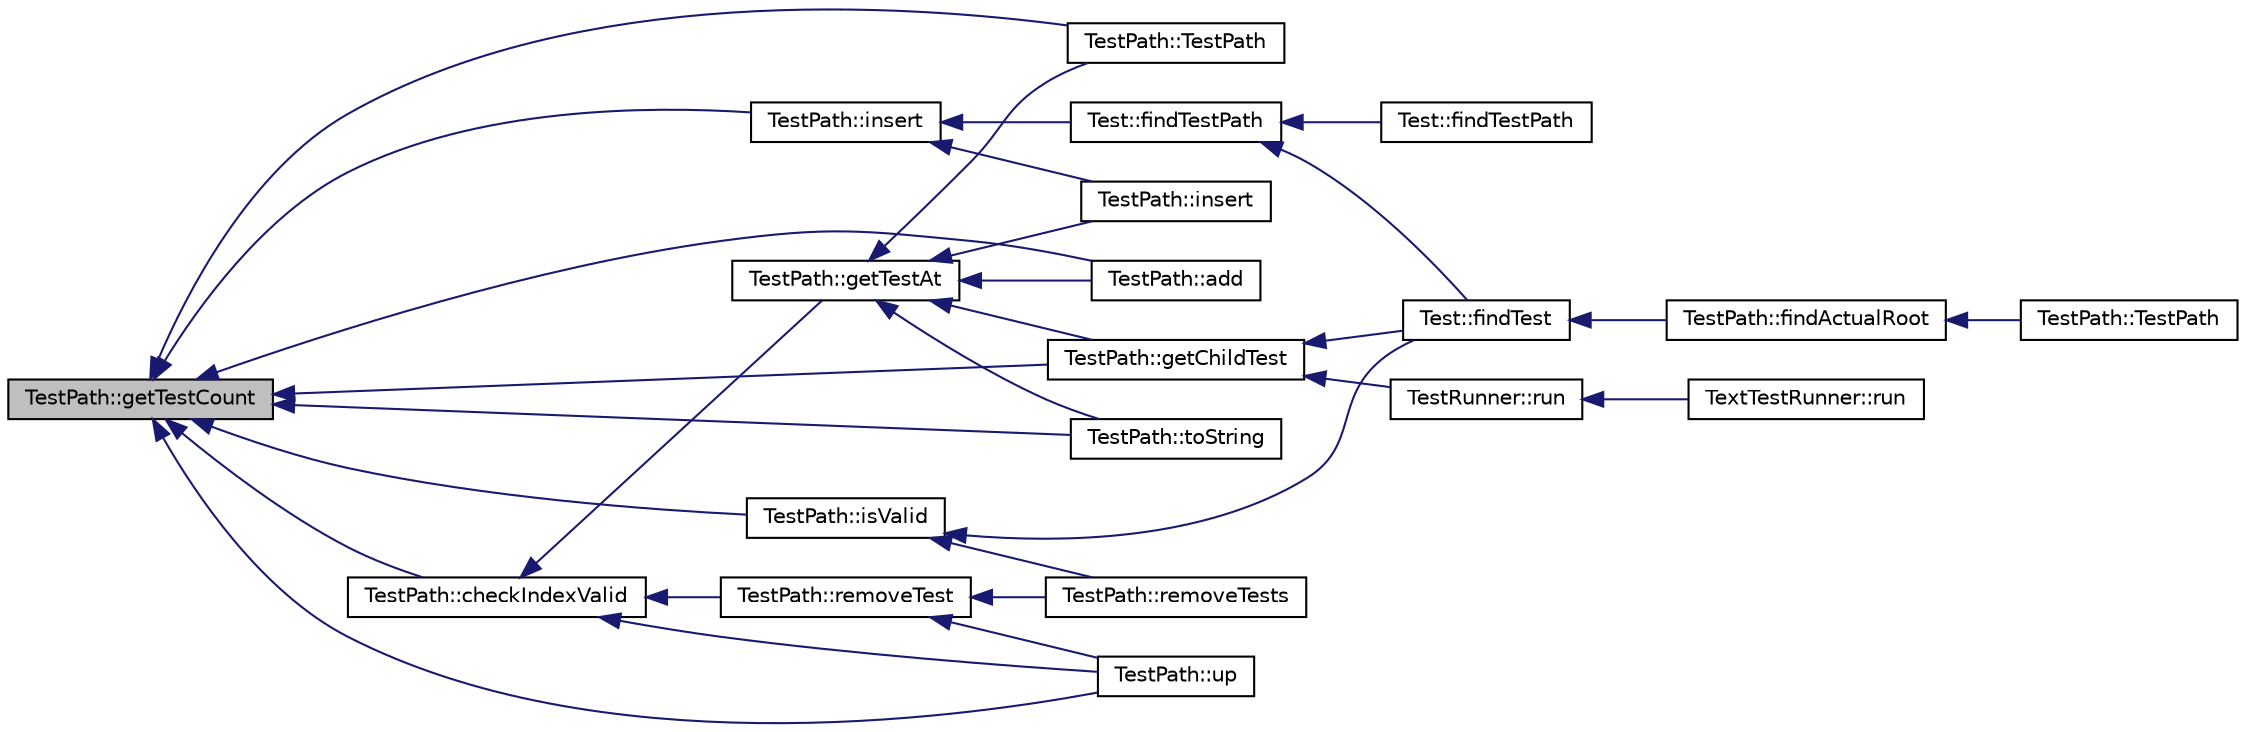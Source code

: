 digraph "TestPath::getTestCount"
{
  edge [fontname="Helvetica",fontsize="10",labelfontname="Helvetica",labelfontsize="10"];
  node [fontname="Helvetica",fontsize="10",shape=record];
  rankdir="LR";
  Node1 [label="TestPath::getTestCount",height=0.2,width=0.4,color="black", fillcolor="grey75", style="filled", fontcolor="black"];
  Node1 -> Node2 [dir="back",color="midnightblue",fontsize="10",style="solid",fontname="Helvetica"];
  Node2 [label="TestPath::TestPath",height=0.2,width=0.4,color="black", fillcolor="white", style="filled",URL="$class_test_path.html#a88605df3449265ce0dd0533399cc2b6d",tooltip="Constructs a path using a slice of another path. "];
  Node1 -> Node3 [dir="back",color="midnightblue",fontsize="10",style="solid",fontname="Helvetica"];
  Node3 [label="TestPath::isValid",height=0.2,width=0.4,color="black", fillcolor="white", style="filled",URL="$class_test_path.html#a91506e7abdbadc31bfb3f1fe9daa75fb",tooltip="Tests if the path contains at least one test. "];
  Node3 -> Node4 [dir="back",color="midnightblue",fontsize="10",style="solid",fontname="Helvetica"];
  Node4 [label="Test::findTest",height=0.2,width=0.4,color="black", fillcolor="white", style="filled",URL="$class_test.html#aba7193712668533f2fa048a93e0f4705",tooltip="Finds the test with the specified name in the hierarchy. "];
  Node4 -> Node5 [dir="back",color="midnightblue",fontsize="10",style="solid",fontname="Helvetica"];
  Node5 [label="TestPath::findActualRoot",height=0.2,width=0.4,color="black", fillcolor="white", style="filled",URL="$class_test_path.html#a4229e1e693fbadd725d532e4a92e7d6d",tooltip="Finds the actual root of a path string and get the path string name components. "];
  Node5 -> Node6 [dir="back",color="midnightblue",fontsize="10",style="solid",fontname="Helvetica"];
  Node6 [label="TestPath::TestPath",height=0.2,width=0.4,color="black", fillcolor="white", style="filled",URL="$class_test_path.html#a5855701e39a328a19f9780a130106cb3",tooltip="Resolves a path from a string returned by toString(). "];
  Node3 -> Node7 [dir="back",color="midnightblue",fontsize="10",style="solid",fontname="Helvetica"];
  Node7 [label="TestPath::removeTests",height=0.2,width=0.4,color="black", fillcolor="white", style="filled",URL="$class_test_path.html#aaec808391ff23e1d7fa2cdc0eba2e9d5",tooltip="Removes all the test from the path. "];
  Node1 -> Node8 [dir="back",color="midnightblue",fontsize="10",style="solid",fontname="Helvetica"];
  Node8 [label="TestPath::add",height=0.2,width=0.4,color="black", fillcolor="white", style="filled",URL="$class_test_path.html#a9f9cba406e45b781952be0216b0db06e",tooltip="Adds all the tests of the specified path. "];
  Node1 -> Node9 [dir="back",color="midnightblue",fontsize="10",style="solid",fontname="Helvetica"];
  Node9 [label="TestPath::insert",height=0.2,width=0.4,color="black", fillcolor="white", style="filled",URL="$class_test_path.html#afd3a125a947101c345b8dc9f9df4cb97",tooltip="Inserts a test at the specified index. "];
  Node9 -> Node10 [dir="back",color="midnightblue",fontsize="10",style="solid",fontname="Helvetica"];
  Node10 [label="Test::findTestPath",height=0.2,width=0.4,color="black", fillcolor="white", style="filled",URL="$class_test.html#ac14ebe5c88d6edf0280f1205626a89bd",tooltip="Finds the test with the specified name and its parents test. "];
  Node10 -> Node4 [dir="back",color="midnightblue",fontsize="10",style="solid",fontname="Helvetica"];
  Node10 -> Node11 [dir="back",color="midnightblue",fontsize="10",style="solid",fontname="Helvetica"];
  Node11 [label="Test::findTestPath",height=0.2,width=0.4,color="black", fillcolor="white", style="filled",URL="$class_test.html#aff5ac29caeb2acf85002cbf16276cda8",tooltip="Finds the specified test and its parents test. "];
  Node9 -> Node12 [dir="back",color="midnightblue",fontsize="10",style="solid",fontname="Helvetica"];
  Node12 [label="TestPath::insert",height=0.2,width=0.4,color="black", fillcolor="white", style="filled",URL="$class_test_path.html#a8debb4ed84303631ed3ff982966408b1",tooltip="Inserts all the tests at the specified path at a given index. "];
  Node1 -> Node13 [dir="back",color="midnightblue",fontsize="10",style="solid",fontname="Helvetica"];
  Node13 [label="TestPath::up",height=0.2,width=0.4,color="black", fillcolor="white", style="filled",URL="$class_test_path.html#aadc2da443ccdd77b093c245e37de97f2",tooltip="Removes the last test. is the path is invalid. "];
  Node1 -> Node14 [dir="back",color="midnightblue",fontsize="10",style="solid",fontname="Helvetica"];
  Node14 [label="TestPath::getChildTest",height=0.2,width=0.4,color="black", fillcolor="white", style="filled",URL="$class_test_path.html#a4f3c6d50ae76ea68dd42a1b59c8beb79",tooltip="Get the last test of the path. "];
  Node14 -> Node4 [dir="back",color="midnightblue",fontsize="10",style="solid",fontname="Helvetica"];
  Node14 -> Node15 [dir="back",color="midnightblue",fontsize="10",style="solid",fontname="Helvetica"];
  Node15 [label="TestRunner::run",height=0.2,width=0.4,color="black", fillcolor="white", style="filled",URL="$class_test_runner.html#a8b00872cb370423de5e4a2520ff4f407",tooltip="Runs a test using the specified controller. "];
  Node15 -> Node16 [dir="back",color="midnightblue",fontsize="10",style="solid",fontname="Helvetica"];
  Node16 [label="TextTestRunner::run",height=0.2,width=0.4,color="black", fillcolor="white", style="filled",URL="$class_text_test_runner.html#ad9c38c263202c2bd453b927ba53dcf48"];
  Node1 -> Node17 [dir="back",color="midnightblue",fontsize="10",style="solid",fontname="Helvetica"];
  Node17 [label="TestPath::checkIndexValid",height=0.2,width=0.4,color="black", fillcolor="white", style="filled",URL="$class_test_path.html#aebf839170b1a9e8199dd26f307028b6a",tooltip="Checks that the specified test index is within valid range. "];
  Node17 -> Node18 [dir="back",color="midnightblue",fontsize="10",style="solid",fontname="Helvetica"];
  Node18 [label="TestPath::removeTest",height=0.2,width=0.4,color="black", fillcolor="white", style="filled",URL="$class_test_path.html#a7007440e308ba31d3565b0fc43058002",tooltip="Removes the test at the specified index of the path. "];
  Node18 -> Node7 [dir="back",color="midnightblue",fontsize="10",style="solid",fontname="Helvetica"];
  Node18 -> Node13 [dir="back",color="midnightblue",fontsize="10",style="solid",fontname="Helvetica"];
  Node17 -> Node13 [dir="back",color="midnightblue",fontsize="10",style="solid",fontname="Helvetica"];
  Node17 -> Node19 [dir="back",color="midnightblue",fontsize="10",style="solid",fontname="Helvetica"];
  Node19 [label="TestPath::getTestAt",height=0.2,width=0.4,color="black", fillcolor="white", style="filled",URL="$class_test_path.html#ab91b3a4bf8a5881f03f119d1af475e6e",tooltip="Returns the test of the specified index. "];
  Node19 -> Node2 [dir="back",color="midnightblue",fontsize="10",style="solid",fontname="Helvetica"];
  Node19 -> Node8 [dir="back",color="midnightblue",fontsize="10",style="solid",fontname="Helvetica"];
  Node19 -> Node12 [dir="back",color="midnightblue",fontsize="10",style="solid",fontname="Helvetica"];
  Node19 -> Node14 [dir="back",color="midnightblue",fontsize="10",style="solid",fontname="Helvetica"];
  Node19 -> Node20 [dir="back",color="midnightblue",fontsize="10",style="solid",fontname="Helvetica"];
  Node20 [label="TestPath::toString",height=0.2,width=0.4,color="black", fillcolor="white", style="filled",URL="$class_test_path.html#a81fd857b678a51a56db150b5c4d32971",tooltip="Returns the path as a string. "];
  Node1 -> Node20 [dir="back",color="midnightblue",fontsize="10",style="solid",fontname="Helvetica"];
}
